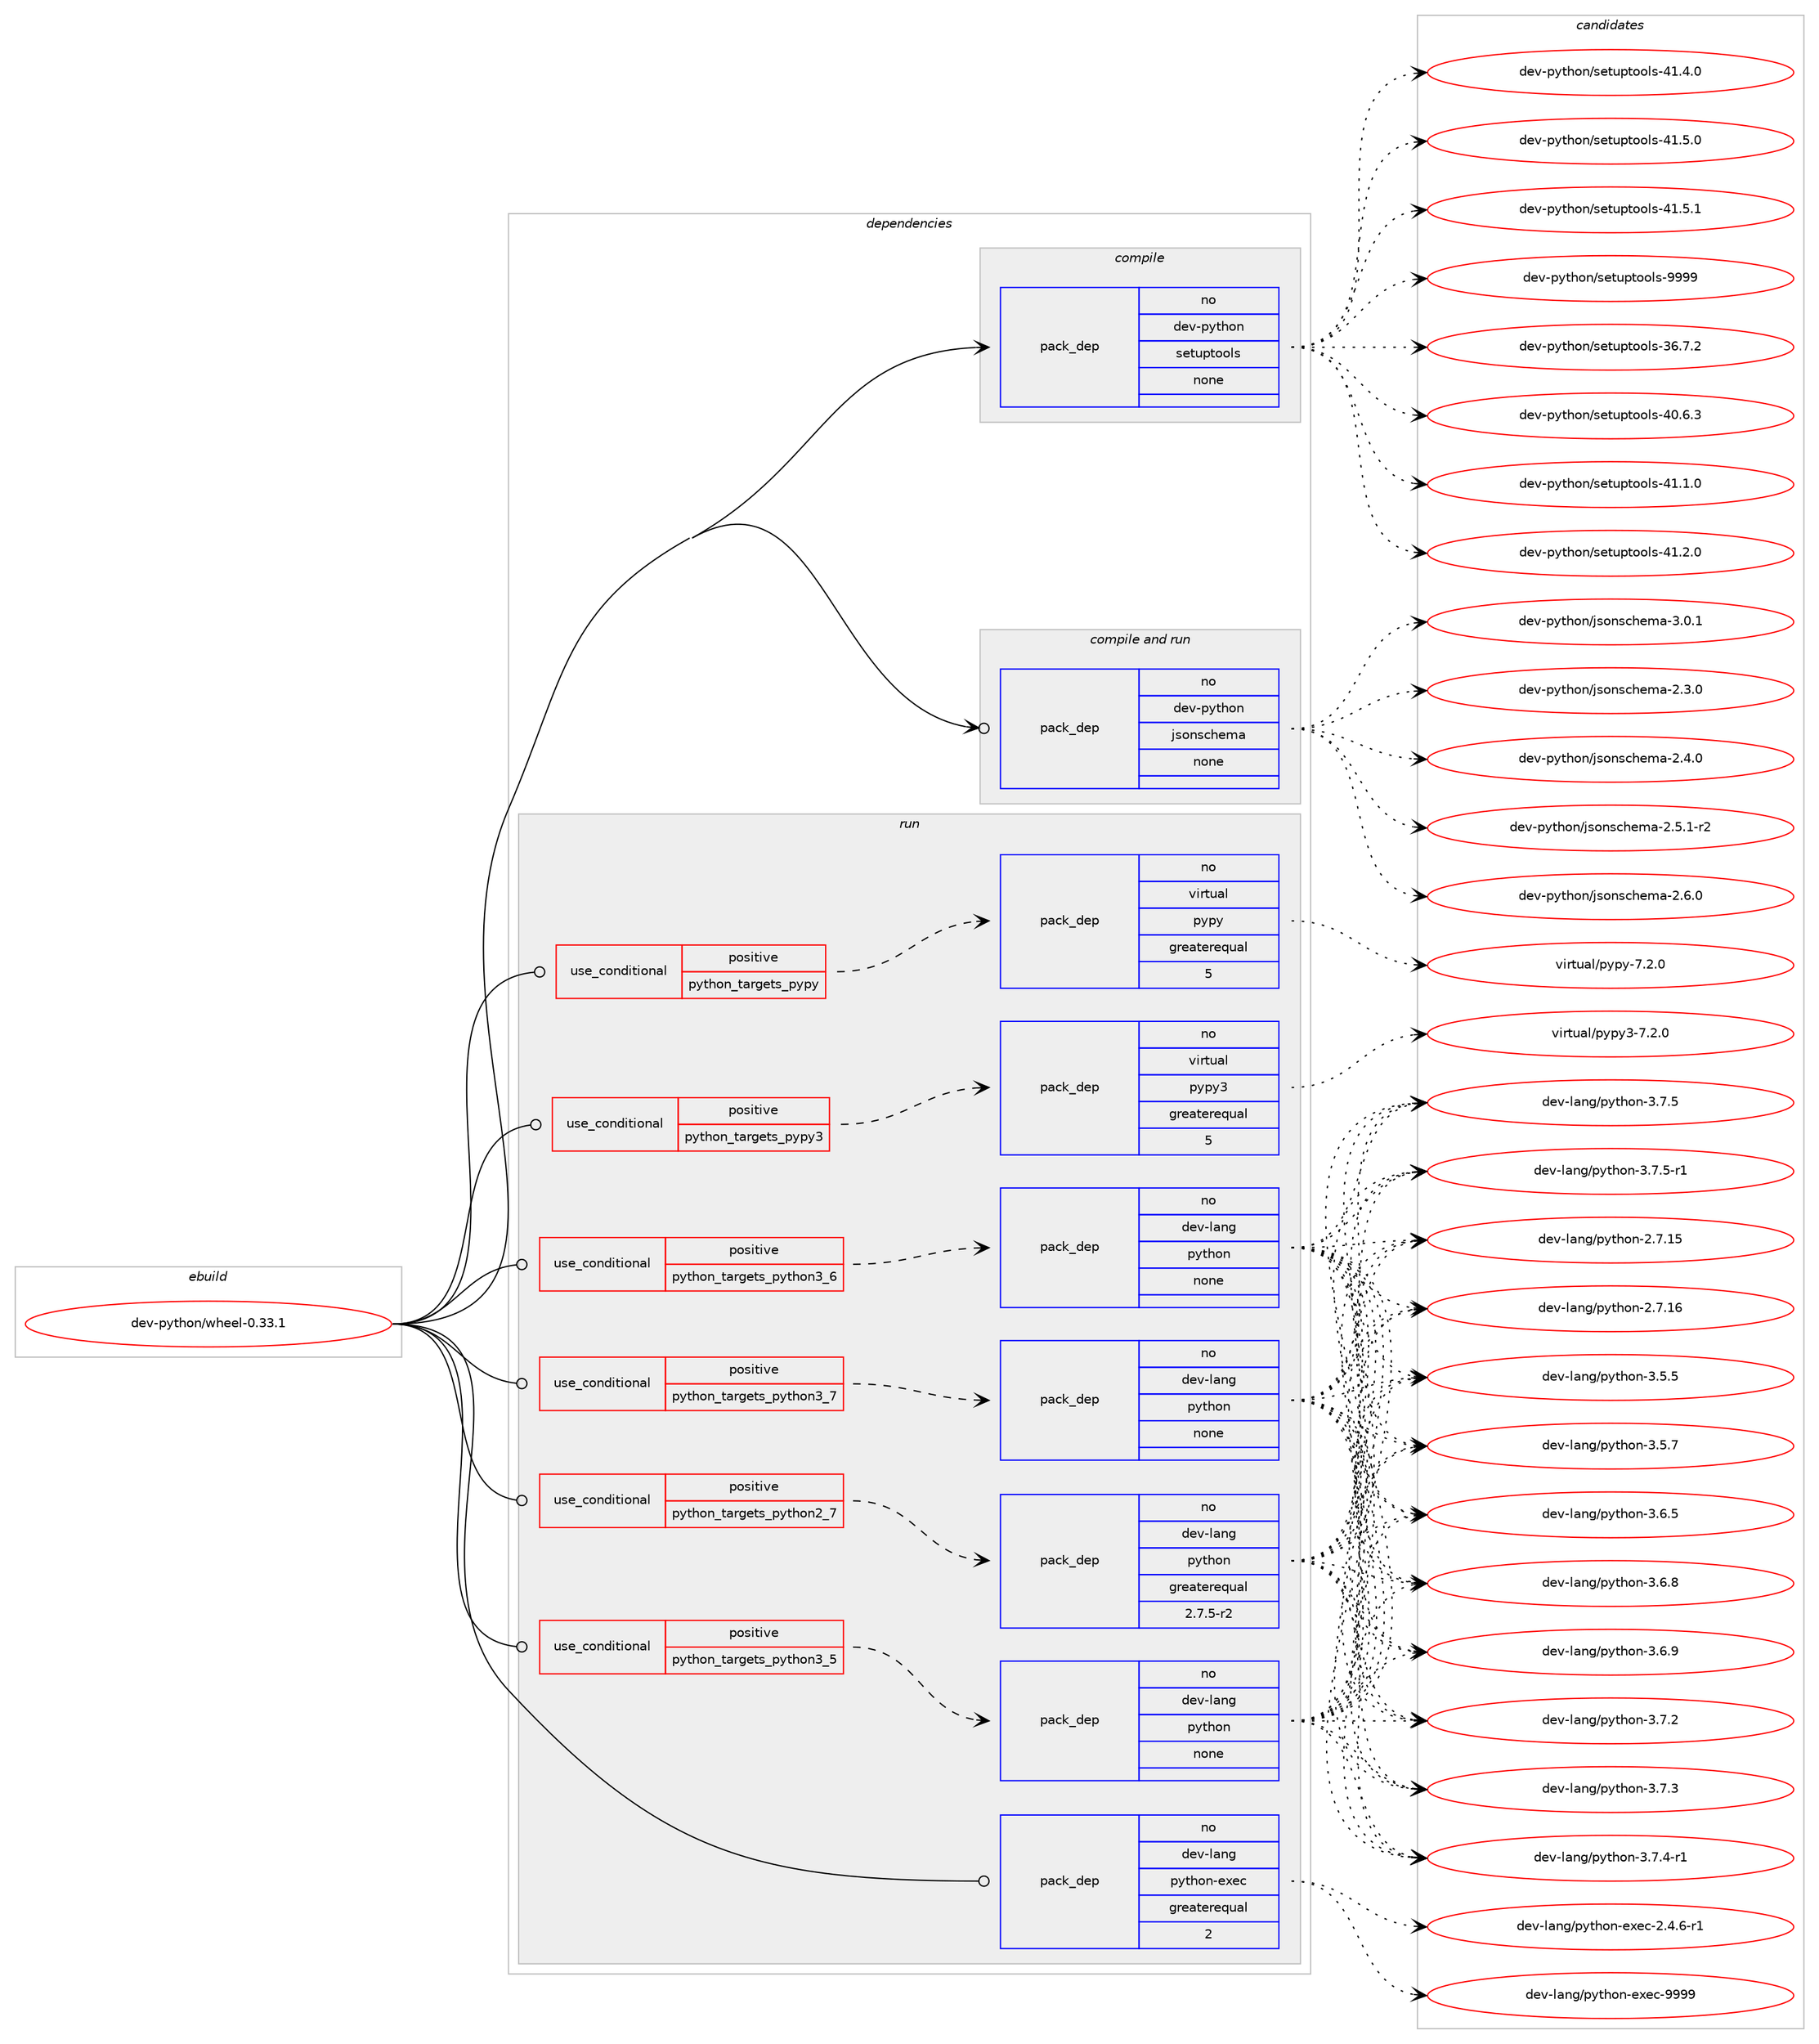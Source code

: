 digraph prolog {

# *************
# Graph options
# *************

newrank=true;
concentrate=true;
compound=true;
graph [rankdir=LR,fontname=Helvetica,fontsize=10,ranksep=1.5];#, ranksep=2.5, nodesep=0.2];
edge  [arrowhead=vee];
node  [fontname=Helvetica,fontsize=10];

# **********
# The ebuild
# **********

subgraph cluster_leftcol {
color=gray;
rank=same;
label=<<i>ebuild</i>>;
id [label="dev-python/wheel-0.33.1", color=red, width=4, href="../dev-python/wheel-0.33.1.svg"];
}

# ****************
# The dependencies
# ****************

subgraph cluster_midcol {
color=gray;
label=<<i>dependencies</i>>;
subgraph cluster_compile {
fillcolor="#eeeeee";
style=filled;
label=<<i>compile</i>>;
subgraph pack480606 {
dependency643953 [label=<<TABLE BORDER="0" CELLBORDER="1" CELLSPACING="0" CELLPADDING="4" WIDTH="220"><TR><TD ROWSPAN="6" CELLPADDING="30">pack_dep</TD></TR><TR><TD WIDTH="110">no</TD></TR><TR><TD>dev-python</TD></TR><TR><TD>setuptools</TD></TR><TR><TD>none</TD></TR><TR><TD></TD></TR></TABLE>>, shape=none, color=blue];
}
id:e -> dependency643953:w [weight=20,style="solid",arrowhead="vee"];
}
subgraph cluster_compileandrun {
fillcolor="#eeeeee";
style=filled;
label=<<i>compile and run</i>>;
subgraph pack480607 {
dependency643954 [label=<<TABLE BORDER="0" CELLBORDER="1" CELLSPACING="0" CELLPADDING="4" WIDTH="220"><TR><TD ROWSPAN="6" CELLPADDING="30">pack_dep</TD></TR><TR><TD WIDTH="110">no</TD></TR><TR><TD>dev-python</TD></TR><TR><TD>jsonschema</TD></TR><TR><TD>none</TD></TR><TR><TD></TD></TR></TABLE>>, shape=none, color=blue];
}
id:e -> dependency643954:w [weight=20,style="solid",arrowhead="odotvee"];
}
subgraph cluster_run {
fillcolor="#eeeeee";
style=filled;
label=<<i>run</i>>;
subgraph cond151458 {
dependency643955 [label=<<TABLE BORDER="0" CELLBORDER="1" CELLSPACING="0" CELLPADDING="4"><TR><TD ROWSPAN="3" CELLPADDING="10">use_conditional</TD></TR><TR><TD>positive</TD></TR><TR><TD>python_targets_pypy</TD></TR></TABLE>>, shape=none, color=red];
subgraph pack480608 {
dependency643956 [label=<<TABLE BORDER="0" CELLBORDER="1" CELLSPACING="0" CELLPADDING="4" WIDTH="220"><TR><TD ROWSPAN="6" CELLPADDING="30">pack_dep</TD></TR><TR><TD WIDTH="110">no</TD></TR><TR><TD>virtual</TD></TR><TR><TD>pypy</TD></TR><TR><TD>greaterequal</TD></TR><TR><TD>5</TD></TR></TABLE>>, shape=none, color=blue];
}
dependency643955:e -> dependency643956:w [weight=20,style="dashed",arrowhead="vee"];
}
id:e -> dependency643955:w [weight=20,style="solid",arrowhead="odot"];
subgraph cond151459 {
dependency643957 [label=<<TABLE BORDER="0" CELLBORDER="1" CELLSPACING="0" CELLPADDING="4"><TR><TD ROWSPAN="3" CELLPADDING="10">use_conditional</TD></TR><TR><TD>positive</TD></TR><TR><TD>python_targets_pypy3</TD></TR></TABLE>>, shape=none, color=red];
subgraph pack480609 {
dependency643958 [label=<<TABLE BORDER="0" CELLBORDER="1" CELLSPACING="0" CELLPADDING="4" WIDTH="220"><TR><TD ROWSPAN="6" CELLPADDING="30">pack_dep</TD></TR><TR><TD WIDTH="110">no</TD></TR><TR><TD>virtual</TD></TR><TR><TD>pypy3</TD></TR><TR><TD>greaterequal</TD></TR><TR><TD>5</TD></TR></TABLE>>, shape=none, color=blue];
}
dependency643957:e -> dependency643958:w [weight=20,style="dashed",arrowhead="vee"];
}
id:e -> dependency643957:w [weight=20,style="solid",arrowhead="odot"];
subgraph cond151460 {
dependency643959 [label=<<TABLE BORDER="0" CELLBORDER="1" CELLSPACING="0" CELLPADDING="4"><TR><TD ROWSPAN="3" CELLPADDING="10">use_conditional</TD></TR><TR><TD>positive</TD></TR><TR><TD>python_targets_python2_7</TD></TR></TABLE>>, shape=none, color=red];
subgraph pack480610 {
dependency643960 [label=<<TABLE BORDER="0" CELLBORDER="1" CELLSPACING="0" CELLPADDING="4" WIDTH="220"><TR><TD ROWSPAN="6" CELLPADDING="30">pack_dep</TD></TR><TR><TD WIDTH="110">no</TD></TR><TR><TD>dev-lang</TD></TR><TR><TD>python</TD></TR><TR><TD>greaterequal</TD></TR><TR><TD>2.7.5-r2</TD></TR></TABLE>>, shape=none, color=blue];
}
dependency643959:e -> dependency643960:w [weight=20,style="dashed",arrowhead="vee"];
}
id:e -> dependency643959:w [weight=20,style="solid",arrowhead="odot"];
subgraph cond151461 {
dependency643961 [label=<<TABLE BORDER="0" CELLBORDER="1" CELLSPACING="0" CELLPADDING="4"><TR><TD ROWSPAN="3" CELLPADDING="10">use_conditional</TD></TR><TR><TD>positive</TD></TR><TR><TD>python_targets_python3_5</TD></TR></TABLE>>, shape=none, color=red];
subgraph pack480611 {
dependency643962 [label=<<TABLE BORDER="0" CELLBORDER="1" CELLSPACING="0" CELLPADDING="4" WIDTH="220"><TR><TD ROWSPAN="6" CELLPADDING="30">pack_dep</TD></TR><TR><TD WIDTH="110">no</TD></TR><TR><TD>dev-lang</TD></TR><TR><TD>python</TD></TR><TR><TD>none</TD></TR><TR><TD></TD></TR></TABLE>>, shape=none, color=blue];
}
dependency643961:e -> dependency643962:w [weight=20,style="dashed",arrowhead="vee"];
}
id:e -> dependency643961:w [weight=20,style="solid",arrowhead="odot"];
subgraph cond151462 {
dependency643963 [label=<<TABLE BORDER="0" CELLBORDER="1" CELLSPACING="0" CELLPADDING="4"><TR><TD ROWSPAN="3" CELLPADDING="10">use_conditional</TD></TR><TR><TD>positive</TD></TR><TR><TD>python_targets_python3_6</TD></TR></TABLE>>, shape=none, color=red];
subgraph pack480612 {
dependency643964 [label=<<TABLE BORDER="0" CELLBORDER="1" CELLSPACING="0" CELLPADDING="4" WIDTH="220"><TR><TD ROWSPAN="6" CELLPADDING="30">pack_dep</TD></TR><TR><TD WIDTH="110">no</TD></TR><TR><TD>dev-lang</TD></TR><TR><TD>python</TD></TR><TR><TD>none</TD></TR><TR><TD></TD></TR></TABLE>>, shape=none, color=blue];
}
dependency643963:e -> dependency643964:w [weight=20,style="dashed",arrowhead="vee"];
}
id:e -> dependency643963:w [weight=20,style="solid",arrowhead="odot"];
subgraph cond151463 {
dependency643965 [label=<<TABLE BORDER="0" CELLBORDER="1" CELLSPACING="0" CELLPADDING="4"><TR><TD ROWSPAN="3" CELLPADDING="10">use_conditional</TD></TR><TR><TD>positive</TD></TR><TR><TD>python_targets_python3_7</TD></TR></TABLE>>, shape=none, color=red];
subgraph pack480613 {
dependency643966 [label=<<TABLE BORDER="0" CELLBORDER="1" CELLSPACING="0" CELLPADDING="4" WIDTH="220"><TR><TD ROWSPAN="6" CELLPADDING="30">pack_dep</TD></TR><TR><TD WIDTH="110">no</TD></TR><TR><TD>dev-lang</TD></TR><TR><TD>python</TD></TR><TR><TD>none</TD></TR><TR><TD></TD></TR></TABLE>>, shape=none, color=blue];
}
dependency643965:e -> dependency643966:w [weight=20,style="dashed",arrowhead="vee"];
}
id:e -> dependency643965:w [weight=20,style="solid",arrowhead="odot"];
subgraph pack480614 {
dependency643967 [label=<<TABLE BORDER="0" CELLBORDER="1" CELLSPACING="0" CELLPADDING="4" WIDTH="220"><TR><TD ROWSPAN="6" CELLPADDING="30">pack_dep</TD></TR><TR><TD WIDTH="110">no</TD></TR><TR><TD>dev-lang</TD></TR><TR><TD>python-exec</TD></TR><TR><TD>greaterequal</TD></TR><TR><TD>2</TD></TR></TABLE>>, shape=none, color=blue];
}
id:e -> dependency643967:w [weight=20,style="solid",arrowhead="odot"];
}
}

# **************
# The candidates
# **************

subgraph cluster_choices {
rank=same;
color=gray;
label=<<i>candidates</i>>;

subgraph choice480606 {
color=black;
nodesep=1;
choice100101118451121211161041111104711510111611711211611111110811545515446554650 [label="dev-python/setuptools-36.7.2", color=red, width=4,href="../dev-python/setuptools-36.7.2.svg"];
choice100101118451121211161041111104711510111611711211611111110811545524846544651 [label="dev-python/setuptools-40.6.3", color=red, width=4,href="../dev-python/setuptools-40.6.3.svg"];
choice100101118451121211161041111104711510111611711211611111110811545524946494648 [label="dev-python/setuptools-41.1.0", color=red, width=4,href="../dev-python/setuptools-41.1.0.svg"];
choice100101118451121211161041111104711510111611711211611111110811545524946504648 [label="dev-python/setuptools-41.2.0", color=red, width=4,href="../dev-python/setuptools-41.2.0.svg"];
choice100101118451121211161041111104711510111611711211611111110811545524946524648 [label="dev-python/setuptools-41.4.0", color=red, width=4,href="../dev-python/setuptools-41.4.0.svg"];
choice100101118451121211161041111104711510111611711211611111110811545524946534648 [label="dev-python/setuptools-41.5.0", color=red, width=4,href="../dev-python/setuptools-41.5.0.svg"];
choice100101118451121211161041111104711510111611711211611111110811545524946534649 [label="dev-python/setuptools-41.5.1", color=red, width=4,href="../dev-python/setuptools-41.5.1.svg"];
choice10010111845112121116104111110471151011161171121161111111081154557575757 [label="dev-python/setuptools-9999", color=red, width=4,href="../dev-python/setuptools-9999.svg"];
dependency643953:e -> choice100101118451121211161041111104711510111611711211611111110811545515446554650:w [style=dotted,weight="100"];
dependency643953:e -> choice100101118451121211161041111104711510111611711211611111110811545524846544651:w [style=dotted,weight="100"];
dependency643953:e -> choice100101118451121211161041111104711510111611711211611111110811545524946494648:w [style=dotted,weight="100"];
dependency643953:e -> choice100101118451121211161041111104711510111611711211611111110811545524946504648:w [style=dotted,weight="100"];
dependency643953:e -> choice100101118451121211161041111104711510111611711211611111110811545524946524648:w [style=dotted,weight="100"];
dependency643953:e -> choice100101118451121211161041111104711510111611711211611111110811545524946534648:w [style=dotted,weight="100"];
dependency643953:e -> choice100101118451121211161041111104711510111611711211611111110811545524946534649:w [style=dotted,weight="100"];
dependency643953:e -> choice10010111845112121116104111110471151011161171121161111111081154557575757:w [style=dotted,weight="100"];
}
subgraph choice480607 {
color=black;
nodesep=1;
choice10010111845112121116104111110471061151111101159910410110997455046514648 [label="dev-python/jsonschema-2.3.0", color=red, width=4,href="../dev-python/jsonschema-2.3.0.svg"];
choice10010111845112121116104111110471061151111101159910410110997455046524648 [label="dev-python/jsonschema-2.4.0", color=red, width=4,href="../dev-python/jsonschema-2.4.0.svg"];
choice100101118451121211161041111104710611511111011599104101109974550465346494511450 [label="dev-python/jsonschema-2.5.1-r2", color=red, width=4,href="../dev-python/jsonschema-2.5.1-r2.svg"];
choice10010111845112121116104111110471061151111101159910410110997455046544648 [label="dev-python/jsonschema-2.6.0", color=red, width=4,href="../dev-python/jsonschema-2.6.0.svg"];
choice10010111845112121116104111110471061151111101159910410110997455146484649 [label="dev-python/jsonschema-3.0.1", color=red, width=4,href="../dev-python/jsonschema-3.0.1.svg"];
dependency643954:e -> choice10010111845112121116104111110471061151111101159910410110997455046514648:w [style=dotted,weight="100"];
dependency643954:e -> choice10010111845112121116104111110471061151111101159910410110997455046524648:w [style=dotted,weight="100"];
dependency643954:e -> choice100101118451121211161041111104710611511111011599104101109974550465346494511450:w [style=dotted,weight="100"];
dependency643954:e -> choice10010111845112121116104111110471061151111101159910410110997455046544648:w [style=dotted,weight="100"];
dependency643954:e -> choice10010111845112121116104111110471061151111101159910410110997455146484649:w [style=dotted,weight="100"];
}
subgraph choice480608 {
color=black;
nodesep=1;
choice1181051141161179710847112121112121455546504648 [label="virtual/pypy-7.2.0", color=red, width=4,href="../virtual/pypy-7.2.0.svg"];
dependency643956:e -> choice1181051141161179710847112121112121455546504648:w [style=dotted,weight="100"];
}
subgraph choice480609 {
color=black;
nodesep=1;
choice118105114116117971084711212111212151455546504648 [label="virtual/pypy3-7.2.0", color=red, width=4,href="../virtual/pypy3-7.2.0.svg"];
dependency643958:e -> choice118105114116117971084711212111212151455546504648:w [style=dotted,weight="100"];
}
subgraph choice480610 {
color=black;
nodesep=1;
choice10010111845108971101034711212111610411111045504655464953 [label="dev-lang/python-2.7.15", color=red, width=4,href="../dev-lang/python-2.7.15.svg"];
choice10010111845108971101034711212111610411111045504655464954 [label="dev-lang/python-2.7.16", color=red, width=4,href="../dev-lang/python-2.7.16.svg"];
choice100101118451089711010347112121116104111110455146534653 [label="dev-lang/python-3.5.5", color=red, width=4,href="../dev-lang/python-3.5.5.svg"];
choice100101118451089711010347112121116104111110455146534655 [label="dev-lang/python-3.5.7", color=red, width=4,href="../dev-lang/python-3.5.7.svg"];
choice100101118451089711010347112121116104111110455146544653 [label="dev-lang/python-3.6.5", color=red, width=4,href="../dev-lang/python-3.6.5.svg"];
choice100101118451089711010347112121116104111110455146544656 [label="dev-lang/python-3.6.8", color=red, width=4,href="../dev-lang/python-3.6.8.svg"];
choice100101118451089711010347112121116104111110455146544657 [label="dev-lang/python-3.6.9", color=red, width=4,href="../dev-lang/python-3.6.9.svg"];
choice100101118451089711010347112121116104111110455146554650 [label="dev-lang/python-3.7.2", color=red, width=4,href="../dev-lang/python-3.7.2.svg"];
choice100101118451089711010347112121116104111110455146554651 [label="dev-lang/python-3.7.3", color=red, width=4,href="../dev-lang/python-3.7.3.svg"];
choice1001011184510897110103471121211161041111104551465546524511449 [label="dev-lang/python-3.7.4-r1", color=red, width=4,href="../dev-lang/python-3.7.4-r1.svg"];
choice100101118451089711010347112121116104111110455146554653 [label="dev-lang/python-3.7.5", color=red, width=4,href="../dev-lang/python-3.7.5.svg"];
choice1001011184510897110103471121211161041111104551465546534511449 [label="dev-lang/python-3.7.5-r1", color=red, width=4,href="../dev-lang/python-3.7.5-r1.svg"];
dependency643960:e -> choice10010111845108971101034711212111610411111045504655464953:w [style=dotted,weight="100"];
dependency643960:e -> choice10010111845108971101034711212111610411111045504655464954:w [style=dotted,weight="100"];
dependency643960:e -> choice100101118451089711010347112121116104111110455146534653:w [style=dotted,weight="100"];
dependency643960:e -> choice100101118451089711010347112121116104111110455146534655:w [style=dotted,weight="100"];
dependency643960:e -> choice100101118451089711010347112121116104111110455146544653:w [style=dotted,weight="100"];
dependency643960:e -> choice100101118451089711010347112121116104111110455146544656:w [style=dotted,weight="100"];
dependency643960:e -> choice100101118451089711010347112121116104111110455146544657:w [style=dotted,weight="100"];
dependency643960:e -> choice100101118451089711010347112121116104111110455146554650:w [style=dotted,weight="100"];
dependency643960:e -> choice100101118451089711010347112121116104111110455146554651:w [style=dotted,weight="100"];
dependency643960:e -> choice1001011184510897110103471121211161041111104551465546524511449:w [style=dotted,weight="100"];
dependency643960:e -> choice100101118451089711010347112121116104111110455146554653:w [style=dotted,weight="100"];
dependency643960:e -> choice1001011184510897110103471121211161041111104551465546534511449:w [style=dotted,weight="100"];
}
subgraph choice480611 {
color=black;
nodesep=1;
choice10010111845108971101034711212111610411111045504655464953 [label="dev-lang/python-2.7.15", color=red, width=4,href="../dev-lang/python-2.7.15.svg"];
choice10010111845108971101034711212111610411111045504655464954 [label="dev-lang/python-2.7.16", color=red, width=4,href="../dev-lang/python-2.7.16.svg"];
choice100101118451089711010347112121116104111110455146534653 [label="dev-lang/python-3.5.5", color=red, width=4,href="../dev-lang/python-3.5.5.svg"];
choice100101118451089711010347112121116104111110455146534655 [label="dev-lang/python-3.5.7", color=red, width=4,href="../dev-lang/python-3.5.7.svg"];
choice100101118451089711010347112121116104111110455146544653 [label="dev-lang/python-3.6.5", color=red, width=4,href="../dev-lang/python-3.6.5.svg"];
choice100101118451089711010347112121116104111110455146544656 [label="dev-lang/python-3.6.8", color=red, width=4,href="../dev-lang/python-3.6.8.svg"];
choice100101118451089711010347112121116104111110455146544657 [label="dev-lang/python-3.6.9", color=red, width=4,href="../dev-lang/python-3.6.9.svg"];
choice100101118451089711010347112121116104111110455146554650 [label="dev-lang/python-3.7.2", color=red, width=4,href="../dev-lang/python-3.7.2.svg"];
choice100101118451089711010347112121116104111110455146554651 [label="dev-lang/python-3.7.3", color=red, width=4,href="../dev-lang/python-3.7.3.svg"];
choice1001011184510897110103471121211161041111104551465546524511449 [label="dev-lang/python-3.7.4-r1", color=red, width=4,href="../dev-lang/python-3.7.4-r1.svg"];
choice100101118451089711010347112121116104111110455146554653 [label="dev-lang/python-3.7.5", color=red, width=4,href="../dev-lang/python-3.7.5.svg"];
choice1001011184510897110103471121211161041111104551465546534511449 [label="dev-lang/python-3.7.5-r1", color=red, width=4,href="../dev-lang/python-3.7.5-r1.svg"];
dependency643962:e -> choice10010111845108971101034711212111610411111045504655464953:w [style=dotted,weight="100"];
dependency643962:e -> choice10010111845108971101034711212111610411111045504655464954:w [style=dotted,weight="100"];
dependency643962:e -> choice100101118451089711010347112121116104111110455146534653:w [style=dotted,weight="100"];
dependency643962:e -> choice100101118451089711010347112121116104111110455146534655:w [style=dotted,weight="100"];
dependency643962:e -> choice100101118451089711010347112121116104111110455146544653:w [style=dotted,weight="100"];
dependency643962:e -> choice100101118451089711010347112121116104111110455146544656:w [style=dotted,weight="100"];
dependency643962:e -> choice100101118451089711010347112121116104111110455146544657:w [style=dotted,weight="100"];
dependency643962:e -> choice100101118451089711010347112121116104111110455146554650:w [style=dotted,weight="100"];
dependency643962:e -> choice100101118451089711010347112121116104111110455146554651:w [style=dotted,weight="100"];
dependency643962:e -> choice1001011184510897110103471121211161041111104551465546524511449:w [style=dotted,weight="100"];
dependency643962:e -> choice100101118451089711010347112121116104111110455146554653:w [style=dotted,weight="100"];
dependency643962:e -> choice1001011184510897110103471121211161041111104551465546534511449:w [style=dotted,weight="100"];
}
subgraph choice480612 {
color=black;
nodesep=1;
choice10010111845108971101034711212111610411111045504655464953 [label="dev-lang/python-2.7.15", color=red, width=4,href="../dev-lang/python-2.7.15.svg"];
choice10010111845108971101034711212111610411111045504655464954 [label="dev-lang/python-2.7.16", color=red, width=4,href="../dev-lang/python-2.7.16.svg"];
choice100101118451089711010347112121116104111110455146534653 [label="dev-lang/python-3.5.5", color=red, width=4,href="../dev-lang/python-3.5.5.svg"];
choice100101118451089711010347112121116104111110455146534655 [label="dev-lang/python-3.5.7", color=red, width=4,href="../dev-lang/python-3.5.7.svg"];
choice100101118451089711010347112121116104111110455146544653 [label="dev-lang/python-3.6.5", color=red, width=4,href="../dev-lang/python-3.6.5.svg"];
choice100101118451089711010347112121116104111110455146544656 [label="dev-lang/python-3.6.8", color=red, width=4,href="../dev-lang/python-3.6.8.svg"];
choice100101118451089711010347112121116104111110455146544657 [label="dev-lang/python-3.6.9", color=red, width=4,href="../dev-lang/python-3.6.9.svg"];
choice100101118451089711010347112121116104111110455146554650 [label="dev-lang/python-3.7.2", color=red, width=4,href="../dev-lang/python-3.7.2.svg"];
choice100101118451089711010347112121116104111110455146554651 [label="dev-lang/python-3.7.3", color=red, width=4,href="../dev-lang/python-3.7.3.svg"];
choice1001011184510897110103471121211161041111104551465546524511449 [label="dev-lang/python-3.7.4-r1", color=red, width=4,href="../dev-lang/python-3.7.4-r1.svg"];
choice100101118451089711010347112121116104111110455146554653 [label="dev-lang/python-3.7.5", color=red, width=4,href="../dev-lang/python-3.7.5.svg"];
choice1001011184510897110103471121211161041111104551465546534511449 [label="dev-lang/python-3.7.5-r1", color=red, width=4,href="../dev-lang/python-3.7.5-r1.svg"];
dependency643964:e -> choice10010111845108971101034711212111610411111045504655464953:w [style=dotted,weight="100"];
dependency643964:e -> choice10010111845108971101034711212111610411111045504655464954:w [style=dotted,weight="100"];
dependency643964:e -> choice100101118451089711010347112121116104111110455146534653:w [style=dotted,weight="100"];
dependency643964:e -> choice100101118451089711010347112121116104111110455146534655:w [style=dotted,weight="100"];
dependency643964:e -> choice100101118451089711010347112121116104111110455146544653:w [style=dotted,weight="100"];
dependency643964:e -> choice100101118451089711010347112121116104111110455146544656:w [style=dotted,weight="100"];
dependency643964:e -> choice100101118451089711010347112121116104111110455146544657:w [style=dotted,weight="100"];
dependency643964:e -> choice100101118451089711010347112121116104111110455146554650:w [style=dotted,weight="100"];
dependency643964:e -> choice100101118451089711010347112121116104111110455146554651:w [style=dotted,weight="100"];
dependency643964:e -> choice1001011184510897110103471121211161041111104551465546524511449:w [style=dotted,weight="100"];
dependency643964:e -> choice100101118451089711010347112121116104111110455146554653:w [style=dotted,weight="100"];
dependency643964:e -> choice1001011184510897110103471121211161041111104551465546534511449:w [style=dotted,weight="100"];
}
subgraph choice480613 {
color=black;
nodesep=1;
choice10010111845108971101034711212111610411111045504655464953 [label="dev-lang/python-2.7.15", color=red, width=4,href="../dev-lang/python-2.7.15.svg"];
choice10010111845108971101034711212111610411111045504655464954 [label="dev-lang/python-2.7.16", color=red, width=4,href="../dev-lang/python-2.7.16.svg"];
choice100101118451089711010347112121116104111110455146534653 [label="dev-lang/python-3.5.5", color=red, width=4,href="../dev-lang/python-3.5.5.svg"];
choice100101118451089711010347112121116104111110455146534655 [label="dev-lang/python-3.5.7", color=red, width=4,href="../dev-lang/python-3.5.7.svg"];
choice100101118451089711010347112121116104111110455146544653 [label="dev-lang/python-3.6.5", color=red, width=4,href="../dev-lang/python-3.6.5.svg"];
choice100101118451089711010347112121116104111110455146544656 [label="dev-lang/python-3.6.8", color=red, width=4,href="../dev-lang/python-3.6.8.svg"];
choice100101118451089711010347112121116104111110455146544657 [label="dev-lang/python-3.6.9", color=red, width=4,href="../dev-lang/python-3.6.9.svg"];
choice100101118451089711010347112121116104111110455146554650 [label="dev-lang/python-3.7.2", color=red, width=4,href="../dev-lang/python-3.7.2.svg"];
choice100101118451089711010347112121116104111110455146554651 [label="dev-lang/python-3.7.3", color=red, width=4,href="../dev-lang/python-3.7.3.svg"];
choice1001011184510897110103471121211161041111104551465546524511449 [label="dev-lang/python-3.7.4-r1", color=red, width=4,href="../dev-lang/python-3.7.4-r1.svg"];
choice100101118451089711010347112121116104111110455146554653 [label="dev-lang/python-3.7.5", color=red, width=4,href="../dev-lang/python-3.7.5.svg"];
choice1001011184510897110103471121211161041111104551465546534511449 [label="dev-lang/python-3.7.5-r1", color=red, width=4,href="../dev-lang/python-3.7.5-r1.svg"];
dependency643966:e -> choice10010111845108971101034711212111610411111045504655464953:w [style=dotted,weight="100"];
dependency643966:e -> choice10010111845108971101034711212111610411111045504655464954:w [style=dotted,weight="100"];
dependency643966:e -> choice100101118451089711010347112121116104111110455146534653:w [style=dotted,weight="100"];
dependency643966:e -> choice100101118451089711010347112121116104111110455146534655:w [style=dotted,weight="100"];
dependency643966:e -> choice100101118451089711010347112121116104111110455146544653:w [style=dotted,weight="100"];
dependency643966:e -> choice100101118451089711010347112121116104111110455146544656:w [style=dotted,weight="100"];
dependency643966:e -> choice100101118451089711010347112121116104111110455146544657:w [style=dotted,weight="100"];
dependency643966:e -> choice100101118451089711010347112121116104111110455146554650:w [style=dotted,weight="100"];
dependency643966:e -> choice100101118451089711010347112121116104111110455146554651:w [style=dotted,weight="100"];
dependency643966:e -> choice1001011184510897110103471121211161041111104551465546524511449:w [style=dotted,weight="100"];
dependency643966:e -> choice100101118451089711010347112121116104111110455146554653:w [style=dotted,weight="100"];
dependency643966:e -> choice1001011184510897110103471121211161041111104551465546534511449:w [style=dotted,weight="100"];
}
subgraph choice480614 {
color=black;
nodesep=1;
choice10010111845108971101034711212111610411111045101120101994550465246544511449 [label="dev-lang/python-exec-2.4.6-r1", color=red, width=4,href="../dev-lang/python-exec-2.4.6-r1.svg"];
choice10010111845108971101034711212111610411111045101120101994557575757 [label="dev-lang/python-exec-9999", color=red, width=4,href="../dev-lang/python-exec-9999.svg"];
dependency643967:e -> choice10010111845108971101034711212111610411111045101120101994550465246544511449:w [style=dotted,weight="100"];
dependency643967:e -> choice10010111845108971101034711212111610411111045101120101994557575757:w [style=dotted,weight="100"];
}
}

}
